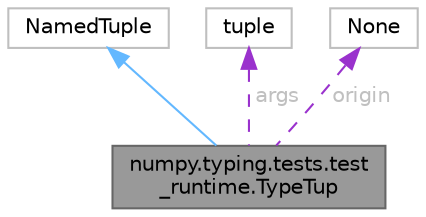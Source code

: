 digraph "numpy.typing.tests.test_runtime.TypeTup"
{
 // LATEX_PDF_SIZE
  bgcolor="transparent";
  edge [fontname=Helvetica,fontsize=10,labelfontname=Helvetica,labelfontsize=10];
  node [fontname=Helvetica,fontsize=10,shape=box,height=0.2,width=0.4];
  Node1 [id="Node000001",label="numpy.typing.tests.test\l_runtime.TypeTup",height=0.2,width=0.4,color="gray40", fillcolor="grey60", style="filled", fontcolor="black",tooltip=" "];
  Node2 -> Node1 [id="edge1_Node000001_Node000002",dir="back",color="steelblue1",style="solid",tooltip=" "];
  Node2 [id="Node000002",label="NamedTuple",height=0.2,width=0.4,color="grey75", fillcolor="white", style="filled",URL="$d1/d99/classNamedTuple.html",tooltip=" "];
  Node3 -> Node1 [id="edge2_Node000001_Node000003",dir="back",color="darkorchid3",style="dashed",tooltip=" ",label=" args",fontcolor="grey" ];
  Node3 [id="Node000003",label="tuple",height=0.2,width=0.4,color="grey75", fillcolor="white", style="filled",tooltip=" "];
  Node4 -> Node1 [id="edge3_Node000001_Node000004",dir="back",color="darkorchid3",style="dashed",tooltip=" ",label=" origin",fontcolor="grey" ];
  Node4 [id="Node000004",label="None",height=0.2,width=0.4,color="grey75", fillcolor="white", style="filled",tooltip=" "];
}
